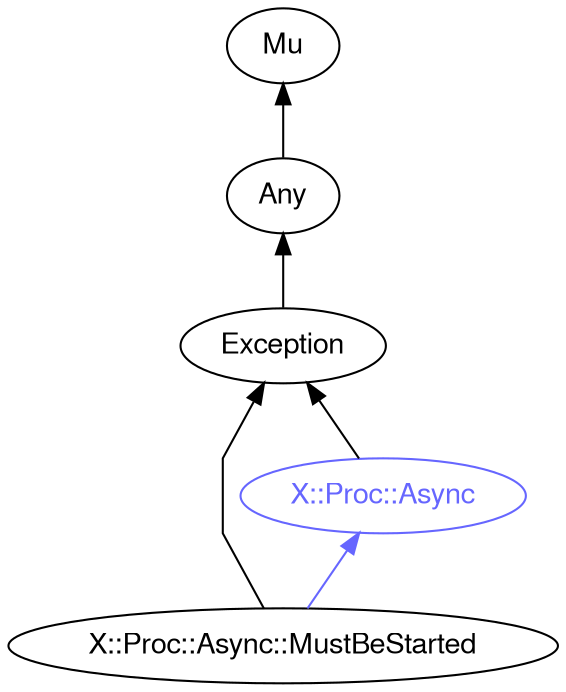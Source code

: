 digraph "perl6-type-graph" {
    rankdir=BT;
    splines=polyline;
    overlap=false; 
    // Types
    "X::Proc::Async::MustBeStarted" [color="#000000", fontcolor="#000000", href="/type/X::Proc::Async::MustBeStarted", fontname="FreeSans"];
    "Mu" [color="#000000", fontcolor="#000000", href="/type/Mu", fontname="FreeSans"];
    "Any" [color="#000000", fontcolor="#000000", href="/type/Any", fontname="FreeSans"];
    "Exception" [color="#000000", fontcolor="#000000", href="/type/Exception", fontname="FreeSans"];
    "X::Proc::Async" [color="#6666FF", fontcolor="#6666FF", href="/type/X::Proc::Async", fontname="FreeSans"];

    // Superclasses
    "X::Proc::Async::MustBeStarted" -> "Exception" [color="#000000"];
    "Any" -> "Mu" [color="#000000"];
    "Exception" -> "Any" [color="#000000"];
    "X::Proc::Async" -> "Exception" [color="#000000"];

    // Roles
    "X::Proc::Async::MustBeStarted" -> "X::Proc::Async" [color="#6666FF"];
}
